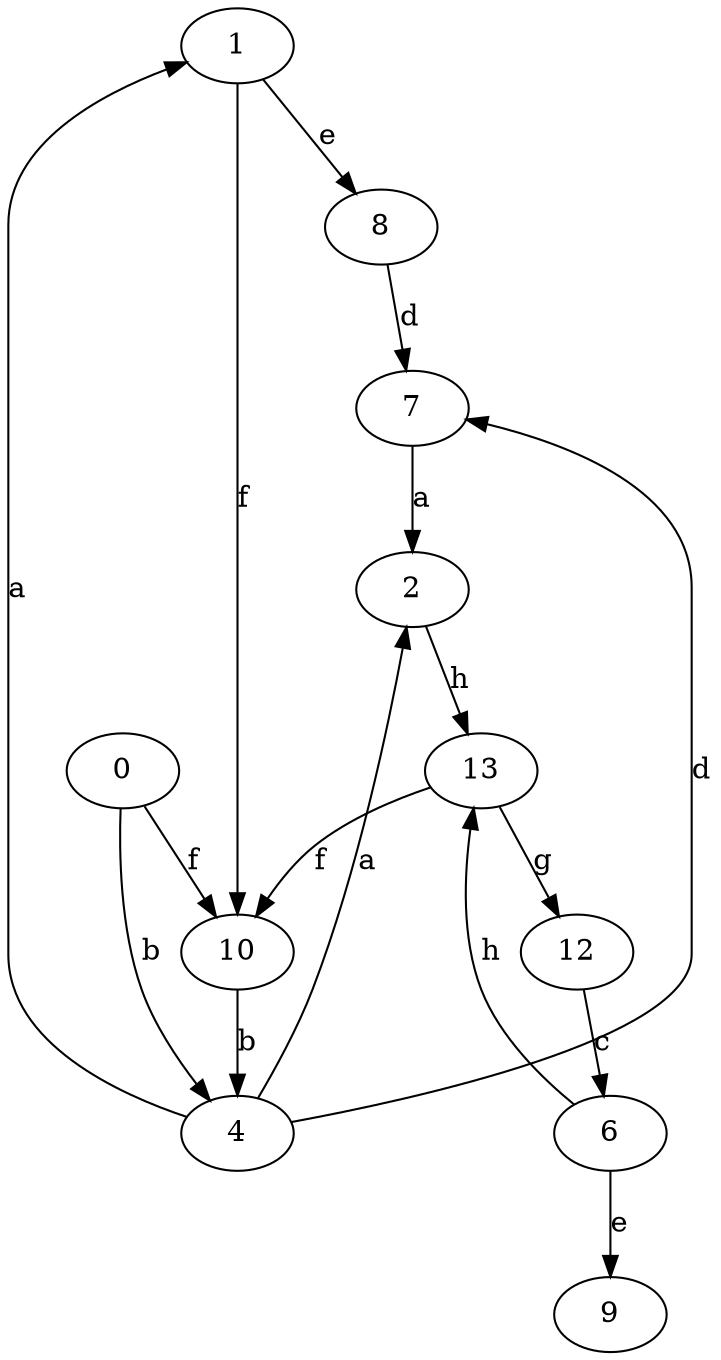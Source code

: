 strict digraph  {
1;
2;
4;
6;
7;
8;
9;
10;
0;
12;
13;
1 -> 8  [label=e];
1 -> 10  [label=f];
2 -> 13  [label=h];
4 -> 1  [label=a];
4 -> 2  [label=a];
4 -> 7  [label=d];
6 -> 9  [label=e];
6 -> 13  [label=h];
7 -> 2  [label=a];
8 -> 7  [label=d];
10 -> 4  [label=b];
0 -> 4  [label=b];
0 -> 10  [label=f];
12 -> 6  [label=c];
13 -> 10  [label=f];
13 -> 12  [label=g];
}
